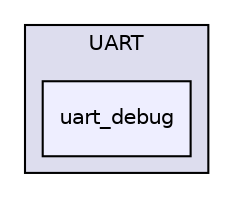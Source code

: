digraph "target_ATXMEGA32A4/UART/uart_debug" {
  compound=true
  node [ fontsize="10", fontname="Helvetica"];
  edge [ labelfontsize="10", labelfontname="Helvetica"];
  subgraph clusterdir_d35678748af7132c48a06c0dd42869aa {
    graph [ bgcolor="#ddddee", pencolor="black", label="UART" fontname="Helvetica", fontsize="10", URL="dir_d35678748af7132c48a06c0dd42869aa.html"]
  dir_579353f2ddd3539f32f2933e154e8782 [shape=box, label="uart_debug", style="filled", fillcolor="#eeeeff", pencolor="black", URL="dir_579353f2ddd3539f32f2933e154e8782.html"];
  }
}
